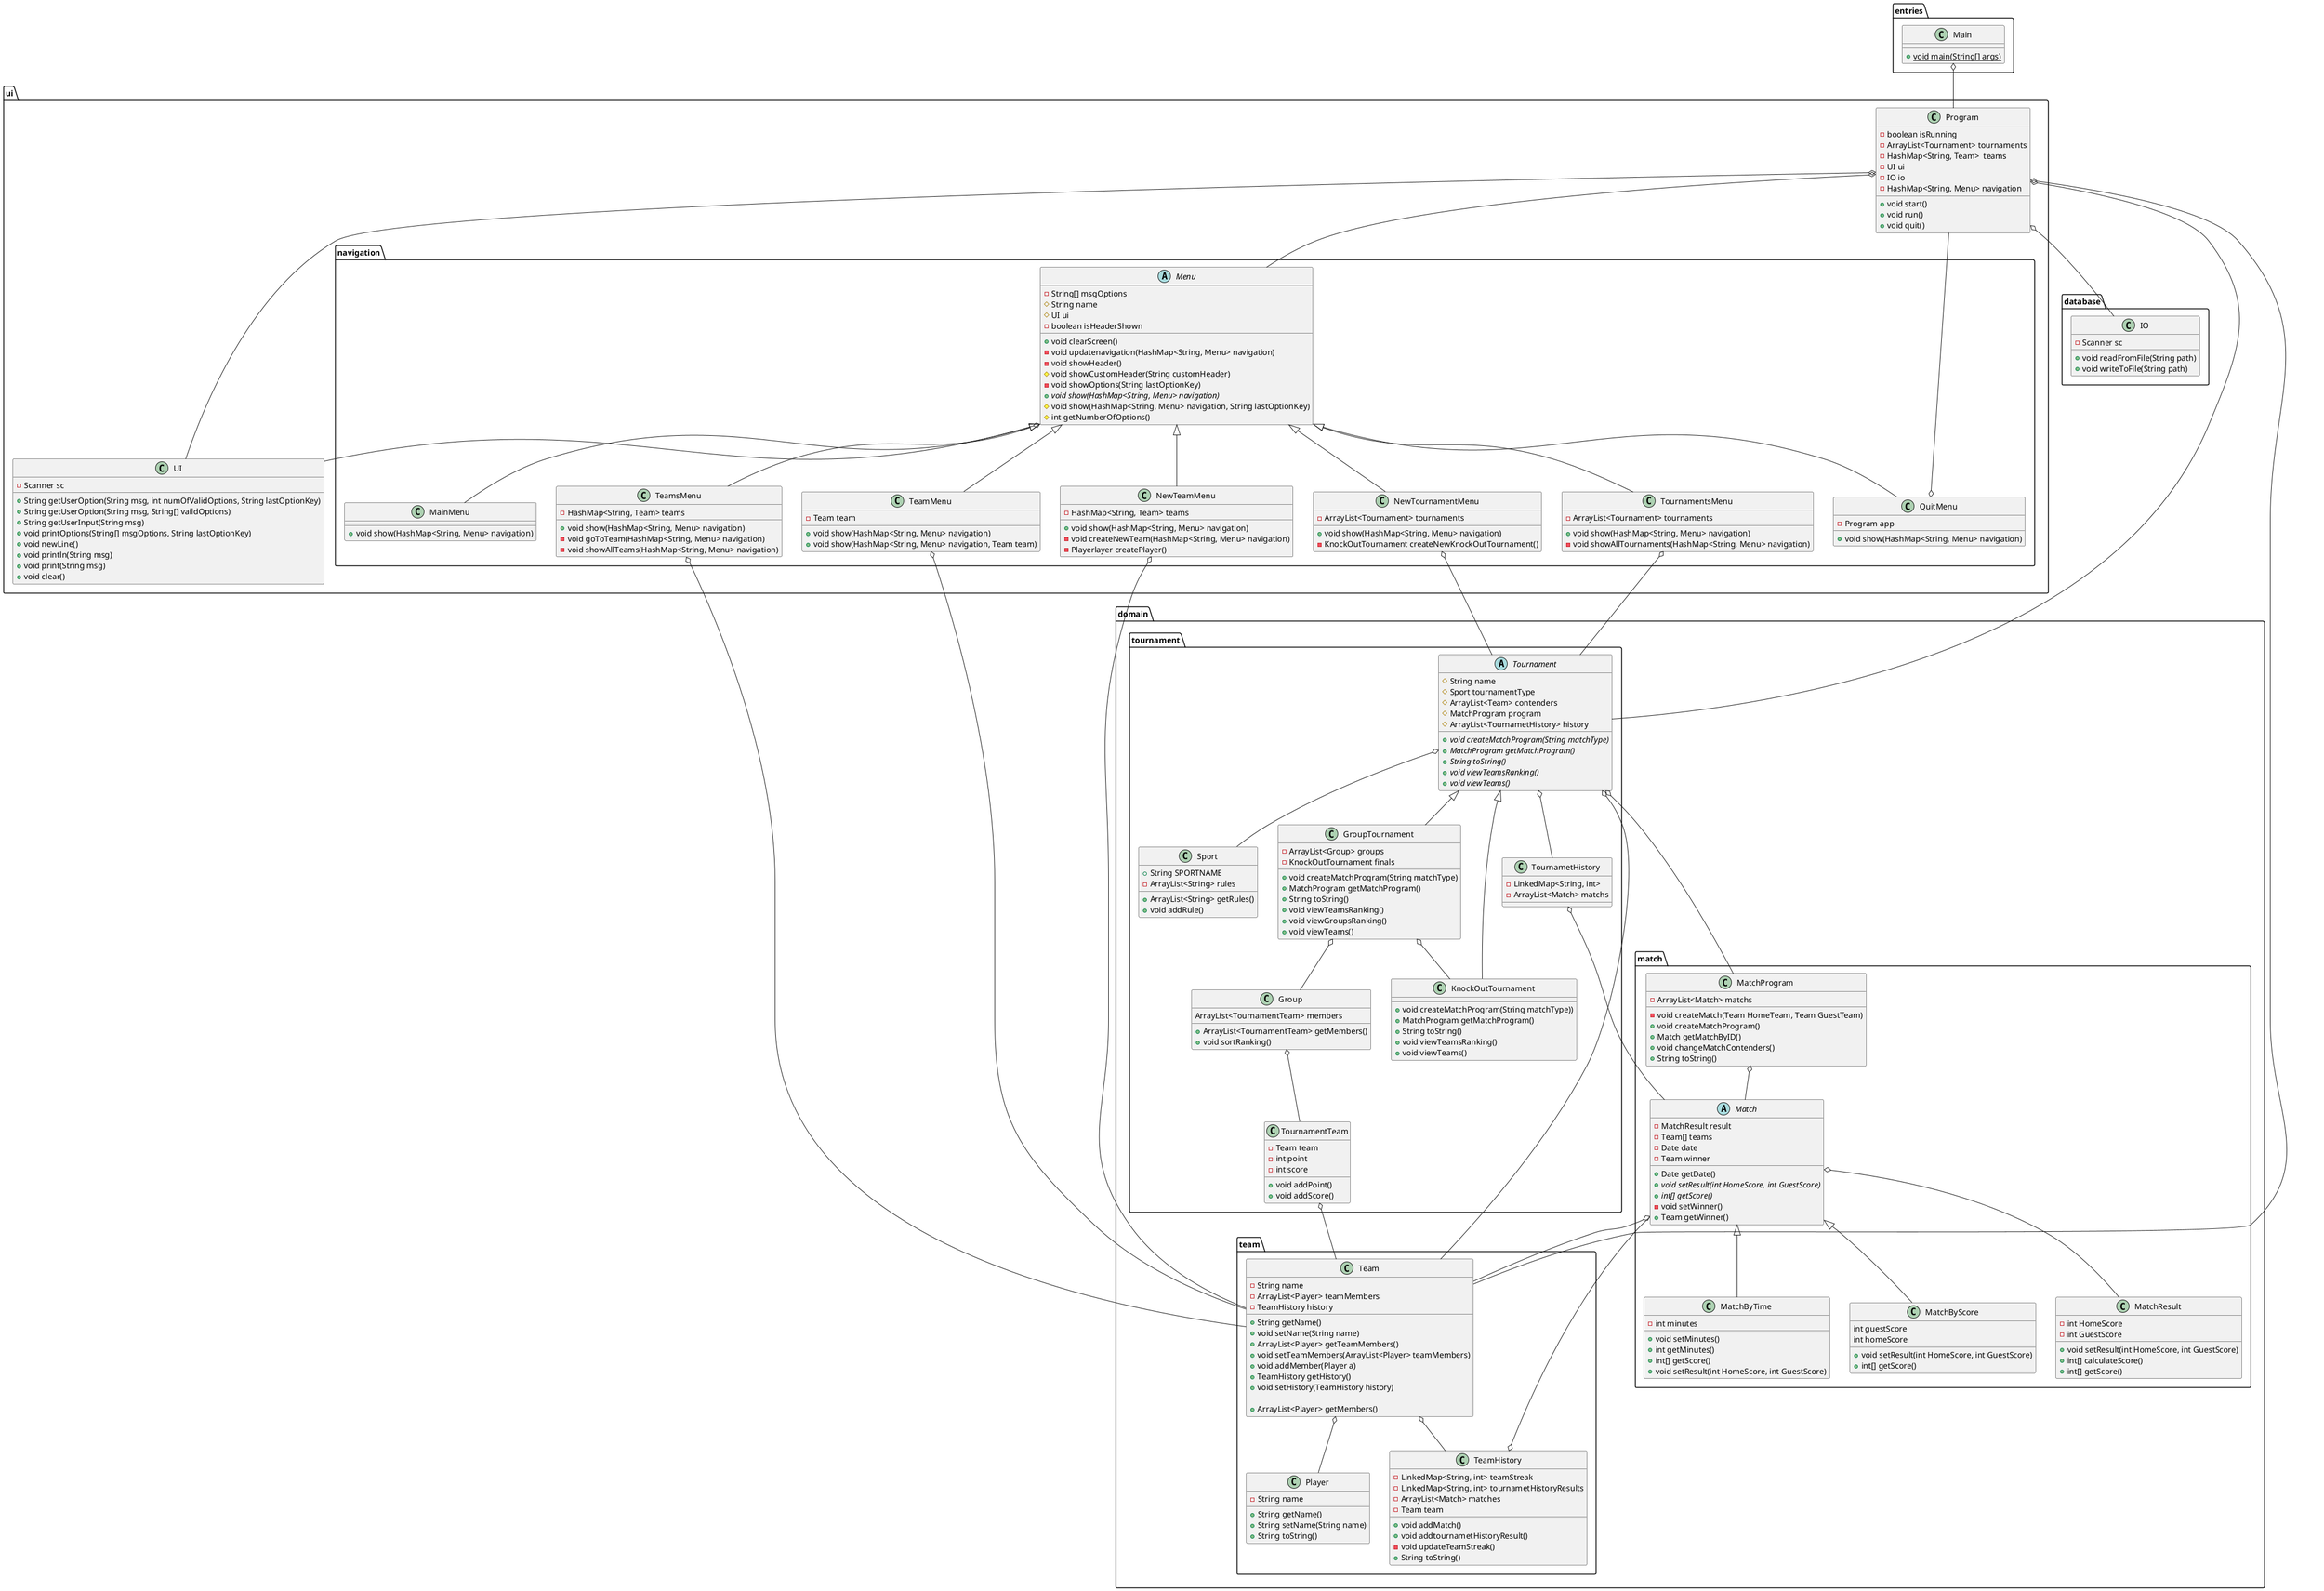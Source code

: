 @startuml
package entries{
    class Main{
        + {static} void main(String[] args)
    }
}
package ui{
    class Program {
       - boolean isRunning
       - ArrayList<Tournament> tournaments
       - HashMap<String, Team>  teams
       - UI ui
       - IO io
       - HashMap<String, Menu> navigation
        + void start()
        + void run()
        + void quit()
    }

    class UI{
        - Scanner sc
        + String getUserOption(String msg, int numOfValidOptions, String lastOptionKey)
        + String getUserOption(String msg, String[] vaildOptions)
        + String getUserInput(String msg)
        + void printOptions(String[] msgOptions, String lastOptionKey)
        + void newLine()
        + void println(String msg)
        + void print(String msg)
        + void clear()
    }
    package navigation{
        abstract class Menu {
            - String[] msgOptions
            # String name
            # UI ui
            - boolean isHeaderShown

            + void clearScreen()
            - void updatenavigation(HashMap<String, Menu> navigation)
            - void showHeader()
            # void showCustomHeader(String customHeader)
            - void showOptions(String lastOptionKey)
            + {abstract} void show(HashMap<String, Menu> navigation)
            # void show(HashMap<String, Menu> navigation, String lastOptionKey)
            # int getNumberOfOptions()
        }

        class QuitMenu {
            - Program app

            + void show(HashMap<String, Menu> navigation)
        }

        class MainMenu {
            + void show(HashMap<String, Menu> navigation)
        }

        class TournamentsMenu {
            - ArrayList<Tournament> tournaments

            + void show(HashMap<String, Menu> navigation)
            - void showAllTournaments(HashMap<String, Menu> navigation)

        }

        class NewTournamentMenu {
            - ArrayList<Tournament> tournaments

            + void show(HashMap<String, Menu> navigation)
            - KnockOutTournament createNewKnockOutTournament()
        }

        class NewTeamMenu {
            - HashMap<String, Team> teams

            + void show(HashMap<String, Menu> navigation)
            - void createNewTeam(HashMap<String, Menu> navigation)
            - Playerlayer createPlayer()
        }

        class TeamsMenu {
            - HashMap<String, Team> teams

            + void show(HashMap<String, Menu> navigation)
            - void goToTeam(HashMap<String, Menu> navigation)
            - void showAllTeams(HashMap<String, Menu> navigation)
        }

        class TeamMenu {
            - Team team

            + void show(HashMap<String, Menu> navigation)
            + void show(HashMap<String, Menu> navigation, Team team)
        }


    }
}
package database
{
    class IO{
        - Scanner sc
        + void readFromFile(String path)
        + void writeToFile(String path)
    }
}

package domain{
    package tournament{
        abstract class Tournament {
             # String name
             # Sport tournamentType
             # ArrayList<Team> contenders
             # MatchProgram program
             # ArrayList<TournametHistory> history

             + {abstract} void createMatchProgram(String matchType)
             + {abstract} MatchProgram getMatchProgram()
             + {abstract} String toString()
             + {abstract} void viewTeamsRanking()
             + {abstract} void viewTeams()
        }

        class Sport {
            + String SPORTNAME
            - ArrayList<String> rules

            + ArrayList<String> getRules()
            + void addRule()
        }

        class GroupTournament
        {
            - ArrayList<Group> groups
            - KnockOutTournament finals
            + void createMatchProgram(String matchType)
            + MatchProgram getMatchProgram()
            + String toString()
            + void viewTeamsRanking()
            + void viewGroupsRanking()
            + void viewTeams()
        }

        class TournamentTeam {
            - Team team
            - int point
            - int score

            + void addPoint()
            + void addScore()
        }

        class Group {
            ArrayList<TournamentTeam> members

            + ArrayList<TournamentTeam> getMembers()
            + void sortRanking()
        }

        class KnockOutTournament
        {

            + void createMatchProgram(String matchType))
            + MatchProgram getMatchProgram()
            + String toString()
            + void viewTeamsRanking()
            + void viewTeams()
        }

        class TournametHistory{
            - LinkedMap<String, int>
            - ArrayList<Match> matchs
        }
    }
    package team{
        class Team {
            - String name
            - ArrayList<Player> teamMembers
            - TeamHistory history

            + String getName()
            + void setName(String name)
            + ArrayList<Player> getTeamMembers()
            + void setTeamMembers(ArrayList<Player> teamMembers)
            + void addMember(Player a)
            + TeamHistory getHistory()
            + void setHistory(TeamHistory history)

            + ArrayList<Player> getMembers()
        }

        class TeamHistory {
            - LinkedMap<String, int> teamStreak
            - LinkedMap<String, int> tournametHistoryResults
            - ArrayList<Match> matches
            - Team team

            + void addMatch()
            + void addtournametHistoryResult()
            - void updateTeamStreak()
            + String toString()
        }

        class Player {
            - String name

            + String getName()
            + String setName(String name)
            + String toString()
        }
    }
    package match {
        class MatchProgram {
            - ArrayList<Match> matchs

            - void createMatch(Team HomeTeam, Team GuestTeam)
            + void createMatchProgram()
            + Match getMatchByID()
            + void changeMatchContenders()
            + String toString()
        }

        abstract class Match {
            - MatchResult result
            - Team[] teams
            - Date date
            - Team winner

            + Date getDate()
            + {abstract} void setResult(int HomeScore, int GuestScore)
            + {abstract} int[] getScore()
            - void setWinner()
            + Team getWinner()
        }

        class MatchByTime {
            - int minutes

            + void setMinutes()
            + int getMinutes()
            + int[] getScore()
            + void setResult(int HomeScore, int GuestScore)
        }

        class MatchByScore {
            int guestScore
            int homeScore

            + void setResult(int HomeScore, int GuestScore)
            + int[] getScore()
        }

        class MatchResult {
            - int HomeScore
            - int GuestScore

            + void setResult(int HomeScore, int GuestScore)
            + int[] calculateScore()
            + int[] getScore()
        }
    }
}
Team o-- Player
Team o-- TeamHistory

Match o-- MatchResult
Match o-- Team
Match <|-- MatchByScore
Match <|-- MatchByTime

Tournament o-- Sport
Tournament o-- TournametHistory
Tournament o-- MatchProgram
Tournament o-- Team
Tournament <|-- KnockOutTournament
Tournament <|-- GroupTournament

MatchProgram o-- Match

Group o-- TournamentTeam
GroupTournament o-- Group
GroupTournament o-- KnockOutTournament

TournamentTeam o-- Team
TournametHistory o-- Match
TeamHistory o-- Match

Menu <|-- MainMenu
Menu <|-- TournamentsMenu
Menu <|-- NewTournamentMenu
Menu <|-- QuitMenu
Menu <|-- NewTeamMenu
Menu <|-- TeamMenu
Menu <|-- TeamsMenu

TeamsMenu o-- Team
TeamMenu o-- Team
NewTeamMenu o-- Team

TournamentsMenu o-- Tournament
NewTournamentMenu o-- Tournament

Program --o QuitMenu
Program o-- Menu
Program o-- UI
Program o-- Tournament
Program o-- Team
Program o-- IO

Menu o-- UI

Main o-- Program
@enduml